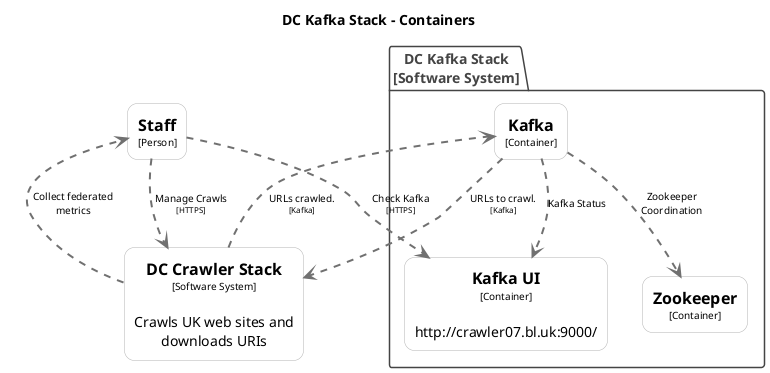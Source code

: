 @startuml
title DC Kafka Stack - Containers

skinparam {
  shadowing false
  arrowFontSize 10
  defaultTextAlignment center
  wrapWidth 200
  maxMessageSize 100
  PackageBorderColor<<group>> #cccccc
  PackageFontColor<<group>> #cccccc
}
hide stereotype
top to bottom direction

skinparam rectangle<<9>> {
  BackgroundColor #ffffff
  FontColor #000000
  BorderColor #b2b2b2
  roundCorner 20
}
skinparam rectangle<<4>> {
  BackgroundColor #ffffff
  FontColor #000000
  BorderColor #b2b2b2
  roundCorner 20
}
skinparam rectangle<<5>> {
  BackgroundColor #ffffff
  FontColor #000000
  BorderColor #b2b2b2
  roundCorner 20
}
skinparam rectangle<<1>> {
  BackgroundColor #ffffff
  FontColor #000000
  BorderColor #b2b2b2
  roundCorner 20
}
skinparam rectangle<<6>> {
  BackgroundColor #ffffff
  FontColor #000000
  BorderColor #b2b2b2
  roundCorner 20
}

rectangle "==Staff\n<size:10>[Person]</size>" <<1>> as 1
rectangle "==DC Crawler Stack\n<size:10>[Software System]</size>\n\nCrawls UK web sites and downloads URIs" <<9>> as 9

package "DC Kafka Stack\n[Software System]" <<3>> {
  skinparam PackageBorderColor<<3>> #444444
  skinparam PackageFontColor<<3>> #444444

  rectangle "==Kafka\n<size:10>[Container]</size>" <<4>> as 4
  rectangle "==Kafka UI\n<size:10>[Container]</size>\n\nhttp://crawler07.bl.uk:9000/" <<5>> as 5
  rectangle "==Zookeeper\n<size:10>[Container]</size>" <<6>> as 6
}

9 .[#707070,thickness=2].> 4 : "URLs crawled.\n<size:8>[Kafka]</size>"
4 .[#707070,thickness=2].> 9 : "URLs to crawl.\n<size:8>[Kafka]</size>"
9 .[#707070,thickness=2].> 1 : "Collect federated metrics"
1 .[#707070,thickness=2].> 9 : "Manage Crawls\n<size:8>[HTTPS]</size>"
1 .[#707070,thickness=2].> 5 : "Check Kafka\n<size:8>[HTTPS]</size>"
4 .[#707070,thickness=2].> 6 : "Zookeeper Coordination"
4 .[#707070,thickness=2].> 5 : "Kafka Status"
@enduml